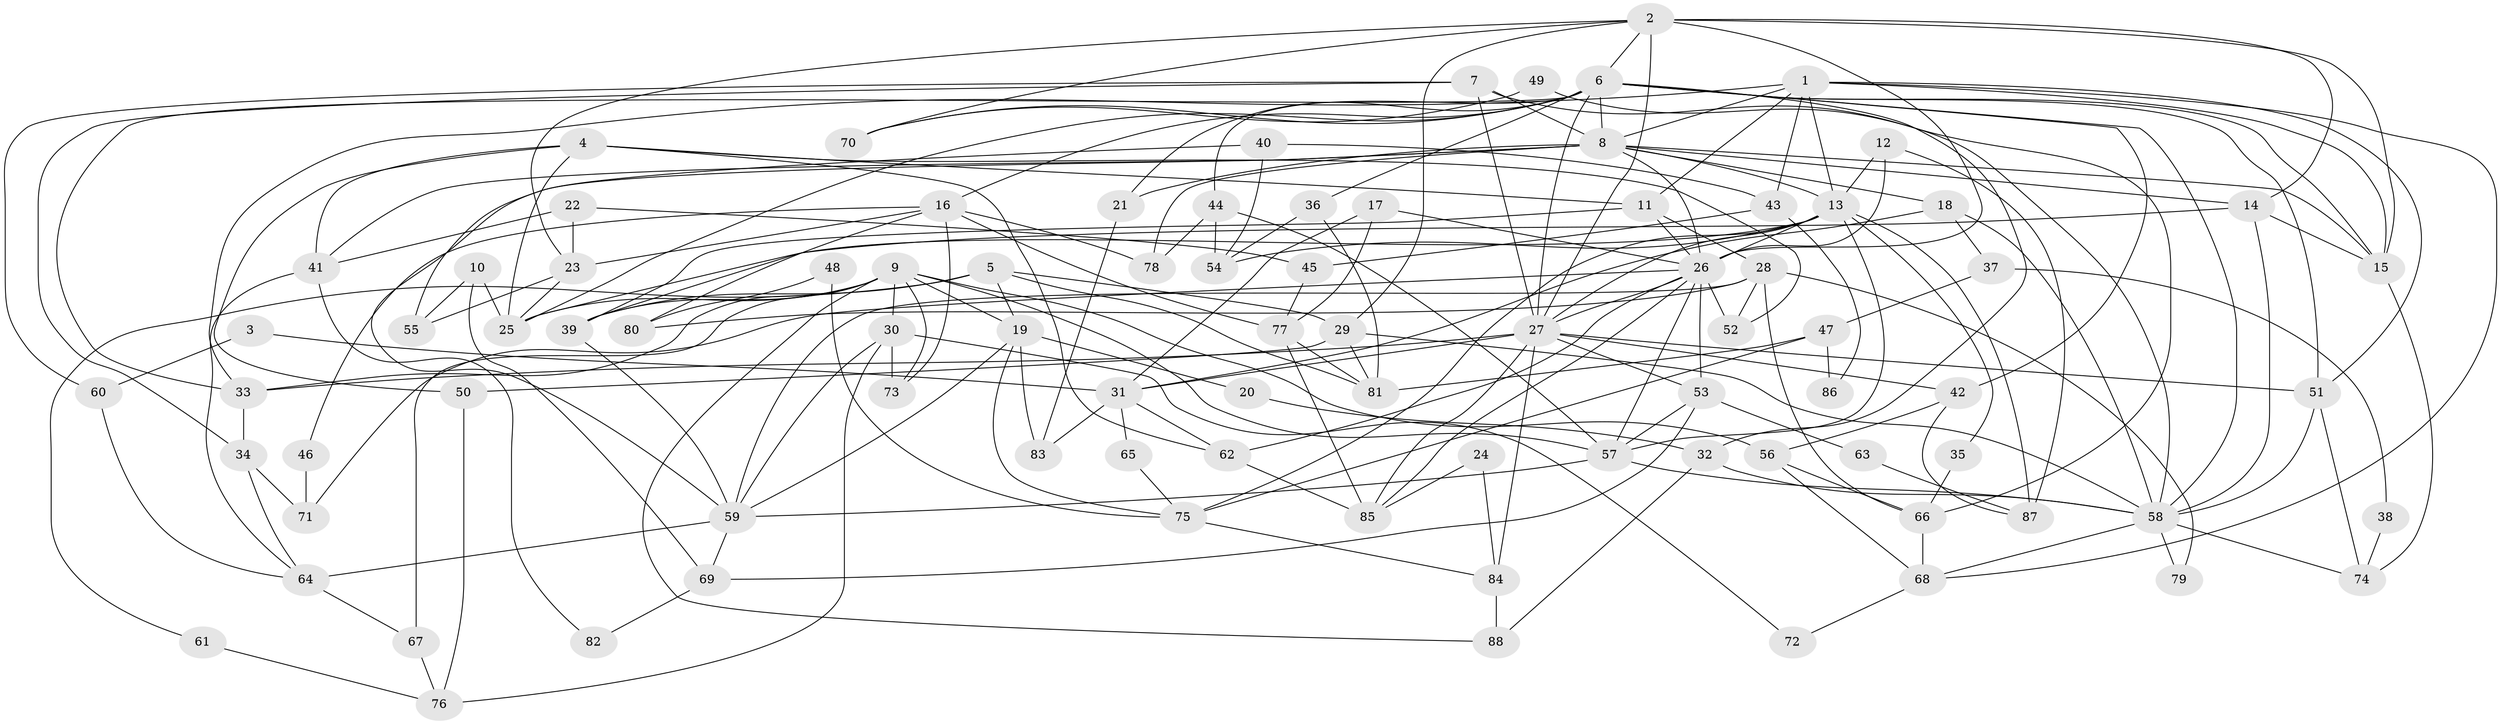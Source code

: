 // original degree distribution, {6: 0.13709677419354838, 4: 0.18548387096774194, 2: 0.16129032258064516, 5: 0.21774193548387097, 3: 0.2661290322580645, 7: 0.03225806451612903}
// Generated by graph-tools (version 1.1) at 2025/50/03/04/25 22:50:59]
// undirected, 88 vertices, 204 edges
graph export_dot {
  node [color=gray90,style=filled];
  1;
  2;
  3;
  4;
  5;
  6;
  7;
  8;
  9;
  10;
  11;
  12;
  13;
  14;
  15;
  16;
  17;
  18;
  19;
  20;
  21;
  22;
  23;
  24;
  25;
  26;
  27;
  28;
  29;
  30;
  31;
  32;
  33;
  34;
  35;
  36;
  37;
  38;
  39;
  40;
  41;
  42;
  43;
  44;
  45;
  46;
  47;
  48;
  49;
  50;
  51;
  52;
  53;
  54;
  55;
  56;
  57;
  58;
  59;
  60;
  61;
  62;
  63;
  64;
  65;
  66;
  67;
  68;
  69;
  70;
  71;
  72;
  73;
  74;
  75;
  76;
  77;
  78;
  79;
  80;
  81;
  82;
  83;
  84;
  85;
  86;
  87;
  88;
  1 -- 8 [weight=1.0];
  1 -- 11 [weight=1.0];
  1 -- 13 [weight=1.0];
  1 -- 15 [weight=1.0];
  1 -- 33 [weight=1.0];
  1 -- 43 [weight=1.0];
  1 -- 51 [weight=1.0];
  1 -- 68 [weight=1.0];
  2 -- 6 [weight=1.0];
  2 -- 14 [weight=2.0];
  2 -- 15 [weight=1.0];
  2 -- 23 [weight=1.0];
  2 -- 26 [weight=1.0];
  2 -- 27 [weight=1.0];
  2 -- 29 [weight=1.0];
  2 -- 70 [weight=1.0];
  3 -- 31 [weight=1.0];
  3 -- 60 [weight=1.0];
  4 -- 11 [weight=1.0];
  4 -- 25 [weight=1.0];
  4 -- 41 [weight=1.0];
  4 -- 50 [weight=1.0];
  4 -- 52 [weight=1.0];
  4 -- 62 [weight=1.0];
  5 -- 19 [weight=1.0];
  5 -- 29 [weight=1.0];
  5 -- 39 [weight=1.0];
  5 -- 61 [weight=1.0];
  5 -- 81 [weight=1.0];
  6 -- 8 [weight=1.0];
  6 -- 15 [weight=1.0];
  6 -- 16 [weight=1.0];
  6 -- 21 [weight=1.0];
  6 -- 25 [weight=1.0];
  6 -- 27 [weight=1.0];
  6 -- 32 [weight=1.0];
  6 -- 33 [weight=1.0];
  6 -- 36 [weight=1.0];
  6 -- 42 [weight=1.0];
  6 -- 44 [weight=1.0];
  6 -- 51 [weight=1.0];
  6 -- 58 [weight=1.0];
  6 -- 70 [weight=1.0];
  7 -- 8 [weight=1.0];
  7 -- 27 [weight=1.0];
  7 -- 34 [weight=1.0];
  7 -- 58 [weight=1.0];
  7 -- 60 [weight=1.0];
  8 -- 13 [weight=1.0];
  8 -- 14 [weight=1.0];
  8 -- 15 [weight=1.0];
  8 -- 18 [weight=1.0];
  8 -- 21 [weight=1.0];
  8 -- 26 [weight=1.0];
  8 -- 41 [weight=1.0];
  8 -- 59 [weight=1.0];
  8 -- 78 [weight=1.0];
  9 -- 19 [weight=1.0];
  9 -- 25 [weight=1.0];
  9 -- 30 [weight=1.0];
  9 -- 33 [weight=1.0];
  9 -- 39 [weight=1.0];
  9 -- 56 [weight=2.0];
  9 -- 57 [weight=1.0];
  9 -- 67 [weight=1.0];
  9 -- 73 [weight=1.0];
  9 -- 88 [weight=1.0];
  10 -- 25 [weight=1.0];
  10 -- 55 [weight=1.0];
  10 -- 69 [weight=1.0];
  11 -- 26 [weight=1.0];
  11 -- 28 [weight=1.0];
  11 -- 39 [weight=1.0];
  12 -- 13 [weight=1.0];
  12 -- 26 [weight=1.0];
  12 -- 87 [weight=1.0];
  13 -- 26 [weight=1.0];
  13 -- 27 [weight=1.0];
  13 -- 35 [weight=1.0];
  13 -- 39 [weight=1.0];
  13 -- 54 [weight=1.0];
  13 -- 57 [weight=1.0];
  13 -- 75 [weight=1.0];
  13 -- 87 [weight=1.0];
  14 -- 15 [weight=1.0];
  14 -- 25 [weight=1.0];
  14 -- 58 [weight=1.0];
  15 -- 74 [weight=1.0];
  16 -- 23 [weight=1.0];
  16 -- 46 [weight=1.0];
  16 -- 73 [weight=1.0];
  16 -- 77 [weight=1.0];
  16 -- 78 [weight=1.0];
  16 -- 80 [weight=1.0];
  17 -- 26 [weight=1.0];
  17 -- 31 [weight=1.0];
  17 -- 77 [weight=1.0];
  18 -- 31 [weight=1.0];
  18 -- 37 [weight=1.0];
  18 -- 58 [weight=1.0];
  19 -- 20 [weight=1.0];
  19 -- 59 [weight=2.0];
  19 -- 75 [weight=1.0];
  19 -- 83 [weight=1.0];
  20 -- 32 [weight=1.0];
  21 -- 83 [weight=1.0];
  22 -- 23 [weight=1.0];
  22 -- 41 [weight=1.0];
  22 -- 45 [weight=1.0];
  23 -- 25 [weight=1.0];
  23 -- 55 [weight=1.0];
  24 -- 84 [weight=1.0];
  24 -- 85 [weight=1.0];
  26 -- 27 [weight=2.0];
  26 -- 52 [weight=1.0];
  26 -- 53 [weight=1.0];
  26 -- 57 [weight=1.0];
  26 -- 62 [weight=1.0];
  26 -- 71 [weight=1.0];
  26 -- 85 [weight=1.0];
  27 -- 31 [weight=1.0];
  27 -- 33 [weight=1.0];
  27 -- 42 [weight=1.0];
  27 -- 51 [weight=1.0];
  27 -- 53 [weight=1.0];
  27 -- 84 [weight=1.0];
  27 -- 85 [weight=1.0];
  28 -- 52 [weight=1.0];
  28 -- 59 [weight=1.0];
  28 -- 66 [weight=1.0];
  28 -- 79 [weight=1.0];
  28 -- 80 [weight=1.0];
  29 -- 50 [weight=1.0];
  29 -- 58 [weight=1.0];
  29 -- 81 [weight=1.0];
  30 -- 59 [weight=1.0];
  30 -- 72 [weight=1.0];
  30 -- 73 [weight=1.0];
  30 -- 76 [weight=1.0];
  31 -- 62 [weight=1.0];
  31 -- 65 [weight=1.0];
  31 -- 83 [weight=1.0];
  32 -- 58 [weight=1.0];
  32 -- 88 [weight=1.0];
  33 -- 34 [weight=1.0];
  34 -- 64 [weight=1.0];
  34 -- 71 [weight=1.0];
  35 -- 66 [weight=1.0];
  36 -- 54 [weight=1.0];
  36 -- 81 [weight=1.0];
  37 -- 38 [weight=1.0];
  37 -- 47 [weight=1.0];
  38 -- 74 [weight=1.0];
  39 -- 59 [weight=1.0];
  40 -- 43 [weight=1.0];
  40 -- 54 [weight=1.0];
  40 -- 55 [weight=1.0];
  41 -- 64 [weight=1.0];
  41 -- 82 [weight=1.0];
  42 -- 56 [weight=1.0];
  42 -- 87 [weight=1.0];
  43 -- 45 [weight=1.0];
  43 -- 86 [weight=1.0];
  44 -- 54 [weight=1.0];
  44 -- 57 [weight=1.0];
  44 -- 78 [weight=1.0];
  45 -- 77 [weight=1.0];
  46 -- 71 [weight=1.0];
  47 -- 75 [weight=1.0];
  47 -- 81 [weight=1.0];
  47 -- 86 [weight=1.0];
  48 -- 75 [weight=1.0];
  48 -- 80 [weight=1.0];
  49 -- 66 [weight=1.0];
  49 -- 70 [weight=1.0];
  50 -- 76 [weight=1.0];
  51 -- 58 [weight=1.0];
  51 -- 74 [weight=1.0];
  53 -- 57 [weight=1.0];
  53 -- 63 [weight=1.0];
  53 -- 69 [weight=1.0];
  56 -- 66 [weight=1.0];
  56 -- 68 [weight=1.0];
  57 -- 58 [weight=1.0];
  57 -- 59 [weight=1.0];
  58 -- 68 [weight=1.0];
  58 -- 74 [weight=1.0];
  58 -- 79 [weight=1.0];
  59 -- 64 [weight=2.0];
  59 -- 69 [weight=1.0];
  60 -- 64 [weight=1.0];
  61 -- 76 [weight=1.0];
  62 -- 85 [weight=1.0];
  63 -- 87 [weight=1.0];
  64 -- 67 [weight=1.0];
  65 -- 75 [weight=1.0];
  66 -- 68 [weight=1.0];
  67 -- 76 [weight=1.0];
  68 -- 72 [weight=1.0];
  69 -- 82 [weight=1.0];
  75 -- 84 [weight=1.0];
  77 -- 81 [weight=1.0];
  77 -- 85 [weight=1.0];
  84 -- 88 [weight=1.0];
}
